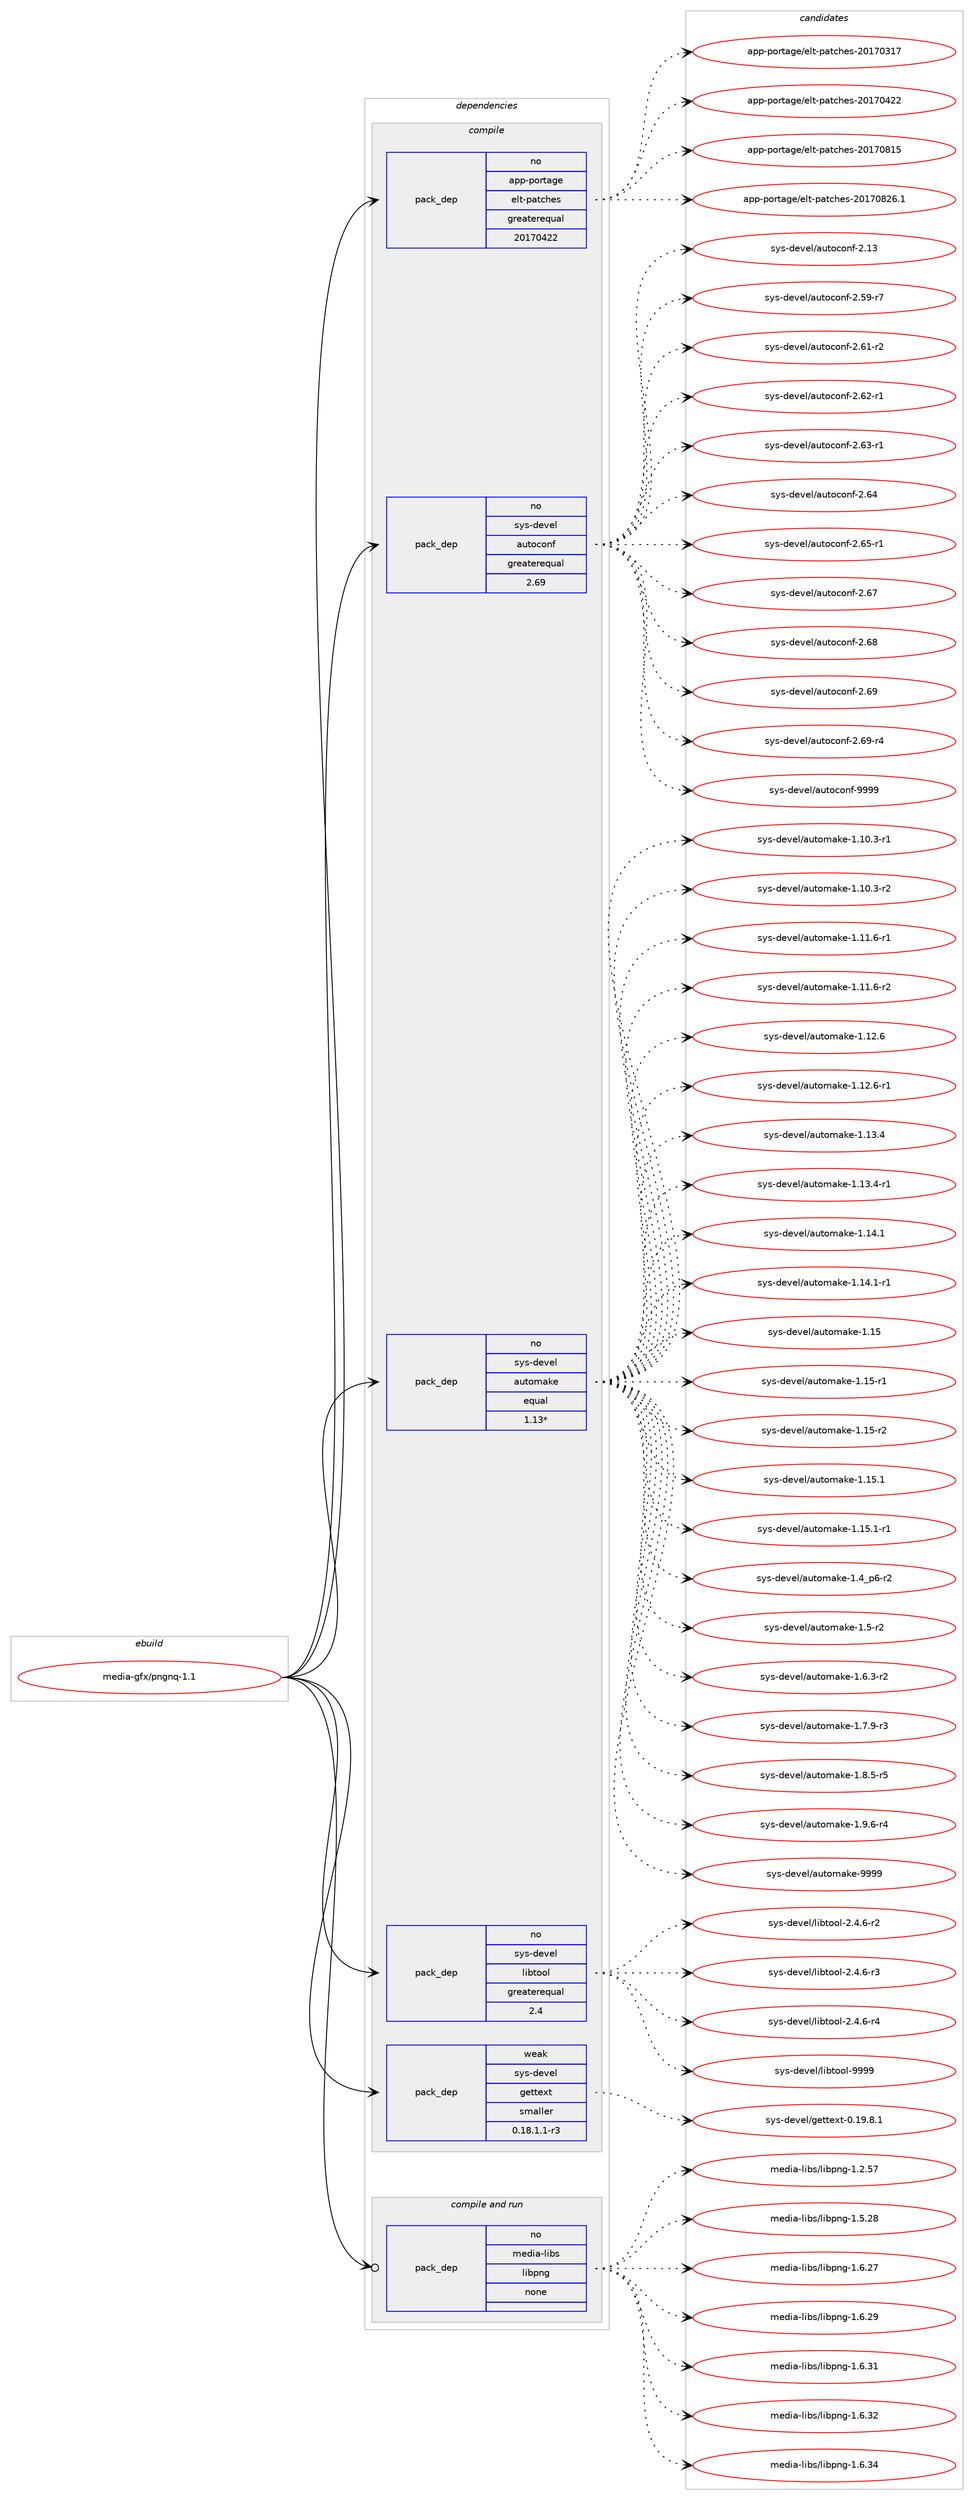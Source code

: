 digraph prolog {

# *************
# Graph options
# *************

newrank=true;
concentrate=true;
compound=true;
graph [rankdir=LR,fontname=Helvetica,fontsize=10,ranksep=1.5];#, ranksep=2.5, nodesep=0.2];
edge  [arrowhead=vee];
node  [fontname=Helvetica,fontsize=10];

# **********
# The ebuild
# **********

subgraph cluster_leftcol {
color=gray;
rank=same;
label=<<i>ebuild</i>>;
id [label="media-gfx/pngnq-1.1", color=red, width=4, href="../media-gfx/pngnq-1.1.svg"];
}

# ****************
# The dependencies
# ****************

subgraph cluster_midcol {
color=gray;
label=<<i>dependencies</i>>;
subgraph cluster_compile {
fillcolor="#eeeeee";
style=filled;
label=<<i>compile</i>>;
subgraph pack263530 {
dependency357361 [label=<<TABLE BORDER="0" CELLBORDER="1" CELLSPACING="0" CELLPADDING="4" WIDTH="220"><TR><TD ROWSPAN="6" CELLPADDING="30">pack_dep</TD></TR><TR><TD WIDTH="110">no</TD></TR><TR><TD>app-portage</TD></TR><TR><TD>elt-patches</TD></TR><TR><TD>greaterequal</TD></TR><TR><TD>20170422</TD></TR></TABLE>>, shape=none, color=blue];
}
id:e -> dependency357361:w [weight=20,style="solid",arrowhead="vee"];
subgraph pack263531 {
dependency357362 [label=<<TABLE BORDER="0" CELLBORDER="1" CELLSPACING="0" CELLPADDING="4" WIDTH="220"><TR><TD ROWSPAN="6" CELLPADDING="30">pack_dep</TD></TR><TR><TD WIDTH="110">no</TD></TR><TR><TD>sys-devel</TD></TR><TR><TD>autoconf</TD></TR><TR><TD>greaterequal</TD></TR><TR><TD>2.69</TD></TR></TABLE>>, shape=none, color=blue];
}
id:e -> dependency357362:w [weight=20,style="solid",arrowhead="vee"];
subgraph pack263532 {
dependency357363 [label=<<TABLE BORDER="0" CELLBORDER="1" CELLSPACING="0" CELLPADDING="4" WIDTH="220"><TR><TD ROWSPAN="6" CELLPADDING="30">pack_dep</TD></TR><TR><TD WIDTH="110">no</TD></TR><TR><TD>sys-devel</TD></TR><TR><TD>automake</TD></TR><TR><TD>equal</TD></TR><TR><TD>1.13*</TD></TR></TABLE>>, shape=none, color=blue];
}
id:e -> dependency357363:w [weight=20,style="solid",arrowhead="vee"];
subgraph pack263533 {
dependency357364 [label=<<TABLE BORDER="0" CELLBORDER="1" CELLSPACING="0" CELLPADDING="4" WIDTH="220"><TR><TD ROWSPAN="6" CELLPADDING="30">pack_dep</TD></TR><TR><TD WIDTH="110">no</TD></TR><TR><TD>sys-devel</TD></TR><TR><TD>libtool</TD></TR><TR><TD>greaterequal</TD></TR><TR><TD>2.4</TD></TR></TABLE>>, shape=none, color=blue];
}
id:e -> dependency357364:w [weight=20,style="solid",arrowhead="vee"];
subgraph pack263534 {
dependency357365 [label=<<TABLE BORDER="0" CELLBORDER="1" CELLSPACING="0" CELLPADDING="4" WIDTH="220"><TR><TD ROWSPAN="6" CELLPADDING="30">pack_dep</TD></TR><TR><TD WIDTH="110">weak</TD></TR><TR><TD>sys-devel</TD></TR><TR><TD>gettext</TD></TR><TR><TD>smaller</TD></TR><TR><TD>0.18.1.1-r3</TD></TR></TABLE>>, shape=none, color=blue];
}
id:e -> dependency357365:w [weight=20,style="solid",arrowhead="vee"];
}
subgraph cluster_compileandrun {
fillcolor="#eeeeee";
style=filled;
label=<<i>compile and run</i>>;
subgraph pack263535 {
dependency357366 [label=<<TABLE BORDER="0" CELLBORDER="1" CELLSPACING="0" CELLPADDING="4" WIDTH="220"><TR><TD ROWSPAN="6" CELLPADDING="30">pack_dep</TD></TR><TR><TD WIDTH="110">no</TD></TR><TR><TD>media-libs</TD></TR><TR><TD>libpng</TD></TR><TR><TD>none</TD></TR><TR><TD></TD></TR></TABLE>>, shape=none, color=blue];
}
id:e -> dependency357366:w [weight=20,style="solid",arrowhead="odotvee"];
}
subgraph cluster_run {
fillcolor="#eeeeee";
style=filled;
label=<<i>run</i>>;
}
}

# **************
# The candidates
# **************

subgraph cluster_choices {
rank=same;
color=gray;
label=<<i>candidates</i>>;

subgraph choice263530 {
color=black;
nodesep=1;
choice97112112451121111141169710310147101108116451129711699104101115455048495548514955 [label="app-portage/elt-patches-20170317", color=red, width=4,href="../app-portage/elt-patches-20170317.svg"];
choice97112112451121111141169710310147101108116451129711699104101115455048495548525050 [label="app-portage/elt-patches-20170422", color=red, width=4,href="../app-portage/elt-patches-20170422.svg"];
choice97112112451121111141169710310147101108116451129711699104101115455048495548564953 [label="app-portage/elt-patches-20170815", color=red, width=4,href="../app-portage/elt-patches-20170815.svg"];
choice971121124511211111411697103101471011081164511297116991041011154550484955485650544649 [label="app-portage/elt-patches-20170826.1", color=red, width=4,href="../app-portage/elt-patches-20170826.1.svg"];
dependency357361:e -> choice97112112451121111141169710310147101108116451129711699104101115455048495548514955:w [style=dotted,weight="100"];
dependency357361:e -> choice97112112451121111141169710310147101108116451129711699104101115455048495548525050:w [style=dotted,weight="100"];
dependency357361:e -> choice97112112451121111141169710310147101108116451129711699104101115455048495548564953:w [style=dotted,weight="100"];
dependency357361:e -> choice971121124511211111411697103101471011081164511297116991041011154550484955485650544649:w [style=dotted,weight="100"];
}
subgraph choice263531 {
color=black;
nodesep=1;
choice115121115451001011181011084797117116111991111101024550464951 [label="sys-devel/autoconf-2.13", color=red, width=4,href="../sys-devel/autoconf-2.13.svg"];
choice1151211154510010111810110847971171161119911111010245504653574511455 [label="sys-devel/autoconf-2.59-r7", color=red, width=4,href="../sys-devel/autoconf-2.59-r7.svg"];
choice1151211154510010111810110847971171161119911111010245504654494511450 [label="sys-devel/autoconf-2.61-r2", color=red, width=4,href="../sys-devel/autoconf-2.61-r2.svg"];
choice1151211154510010111810110847971171161119911111010245504654504511449 [label="sys-devel/autoconf-2.62-r1", color=red, width=4,href="../sys-devel/autoconf-2.62-r1.svg"];
choice1151211154510010111810110847971171161119911111010245504654514511449 [label="sys-devel/autoconf-2.63-r1", color=red, width=4,href="../sys-devel/autoconf-2.63-r1.svg"];
choice115121115451001011181011084797117116111991111101024550465452 [label="sys-devel/autoconf-2.64", color=red, width=4,href="../sys-devel/autoconf-2.64.svg"];
choice1151211154510010111810110847971171161119911111010245504654534511449 [label="sys-devel/autoconf-2.65-r1", color=red, width=4,href="../sys-devel/autoconf-2.65-r1.svg"];
choice115121115451001011181011084797117116111991111101024550465455 [label="sys-devel/autoconf-2.67", color=red, width=4,href="../sys-devel/autoconf-2.67.svg"];
choice115121115451001011181011084797117116111991111101024550465456 [label="sys-devel/autoconf-2.68", color=red, width=4,href="../sys-devel/autoconf-2.68.svg"];
choice115121115451001011181011084797117116111991111101024550465457 [label="sys-devel/autoconf-2.69", color=red, width=4,href="../sys-devel/autoconf-2.69.svg"];
choice1151211154510010111810110847971171161119911111010245504654574511452 [label="sys-devel/autoconf-2.69-r4", color=red, width=4,href="../sys-devel/autoconf-2.69-r4.svg"];
choice115121115451001011181011084797117116111991111101024557575757 [label="sys-devel/autoconf-9999", color=red, width=4,href="../sys-devel/autoconf-9999.svg"];
dependency357362:e -> choice115121115451001011181011084797117116111991111101024550464951:w [style=dotted,weight="100"];
dependency357362:e -> choice1151211154510010111810110847971171161119911111010245504653574511455:w [style=dotted,weight="100"];
dependency357362:e -> choice1151211154510010111810110847971171161119911111010245504654494511450:w [style=dotted,weight="100"];
dependency357362:e -> choice1151211154510010111810110847971171161119911111010245504654504511449:w [style=dotted,weight="100"];
dependency357362:e -> choice1151211154510010111810110847971171161119911111010245504654514511449:w [style=dotted,weight="100"];
dependency357362:e -> choice115121115451001011181011084797117116111991111101024550465452:w [style=dotted,weight="100"];
dependency357362:e -> choice1151211154510010111810110847971171161119911111010245504654534511449:w [style=dotted,weight="100"];
dependency357362:e -> choice115121115451001011181011084797117116111991111101024550465455:w [style=dotted,weight="100"];
dependency357362:e -> choice115121115451001011181011084797117116111991111101024550465456:w [style=dotted,weight="100"];
dependency357362:e -> choice115121115451001011181011084797117116111991111101024550465457:w [style=dotted,weight="100"];
dependency357362:e -> choice1151211154510010111810110847971171161119911111010245504654574511452:w [style=dotted,weight="100"];
dependency357362:e -> choice115121115451001011181011084797117116111991111101024557575757:w [style=dotted,weight="100"];
}
subgraph choice263532 {
color=black;
nodesep=1;
choice11512111545100101118101108479711711611110997107101454946494846514511449 [label="sys-devel/automake-1.10.3-r1", color=red, width=4,href="../sys-devel/automake-1.10.3-r1.svg"];
choice11512111545100101118101108479711711611110997107101454946494846514511450 [label="sys-devel/automake-1.10.3-r2", color=red, width=4,href="../sys-devel/automake-1.10.3-r2.svg"];
choice11512111545100101118101108479711711611110997107101454946494946544511449 [label="sys-devel/automake-1.11.6-r1", color=red, width=4,href="../sys-devel/automake-1.11.6-r1.svg"];
choice11512111545100101118101108479711711611110997107101454946494946544511450 [label="sys-devel/automake-1.11.6-r2", color=red, width=4,href="../sys-devel/automake-1.11.6-r2.svg"];
choice1151211154510010111810110847971171161111099710710145494649504654 [label="sys-devel/automake-1.12.6", color=red, width=4,href="../sys-devel/automake-1.12.6.svg"];
choice11512111545100101118101108479711711611110997107101454946495046544511449 [label="sys-devel/automake-1.12.6-r1", color=red, width=4,href="../sys-devel/automake-1.12.6-r1.svg"];
choice1151211154510010111810110847971171161111099710710145494649514652 [label="sys-devel/automake-1.13.4", color=red, width=4,href="../sys-devel/automake-1.13.4.svg"];
choice11512111545100101118101108479711711611110997107101454946495146524511449 [label="sys-devel/automake-1.13.4-r1", color=red, width=4,href="../sys-devel/automake-1.13.4-r1.svg"];
choice1151211154510010111810110847971171161111099710710145494649524649 [label="sys-devel/automake-1.14.1", color=red, width=4,href="../sys-devel/automake-1.14.1.svg"];
choice11512111545100101118101108479711711611110997107101454946495246494511449 [label="sys-devel/automake-1.14.1-r1", color=red, width=4,href="../sys-devel/automake-1.14.1-r1.svg"];
choice115121115451001011181011084797117116111109971071014549464953 [label="sys-devel/automake-1.15", color=red, width=4,href="../sys-devel/automake-1.15.svg"];
choice1151211154510010111810110847971171161111099710710145494649534511449 [label="sys-devel/automake-1.15-r1", color=red, width=4,href="../sys-devel/automake-1.15-r1.svg"];
choice1151211154510010111810110847971171161111099710710145494649534511450 [label="sys-devel/automake-1.15-r2", color=red, width=4,href="../sys-devel/automake-1.15-r2.svg"];
choice1151211154510010111810110847971171161111099710710145494649534649 [label="sys-devel/automake-1.15.1", color=red, width=4,href="../sys-devel/automake-1.15.1.svg"];
choice11512111545100101118101108479711711611110997107101454946495346494511449 [label="sys-devel/automake-1.15.1-r1", color=red, width=4,href="../sys-devel/automake-1.15.1-r1.svg"];
choice115121115451001011181011084797117116111109971071014549465295112544511450 [label="sys-devel/automake-1.4_p6-r2", color=red, width=4,href="../sys-devel/automake-1.4_p6-r2.svg"];
choice11512111545100101118101108479711711611110997107101454946534511450 [label="sys-devel/automake-1.5-r2", color=red, width=4,href="../sys-devel/automake-1.5-r2.svg"];
choice115121115451001011181011084797117116111109971071014549465446514511450 [label="sys-devel/automake-1.6.3-r2", color=red, width=4,href="../sys-devel/automake-1.6.3-r2.svg"];
choice115121115451001011181011084797117116111109971071014549465546574511451 [label="sys-devel/automake-1.7.9-r3", color=red, width=4,href="../sys-devel/automake-1.7.9-r3.svg"];
choice115121115451001011181011084797117116111109971071014549465646534511453 [label="sys-devel/automake-1.8.5-r5", color=red, width=4,href="../sys-devel/automake-1.8.5-r5.svg"];
choice115121115451001011181011084797117116111109971071014549465746544511452 [label="sys-devel/automake-1.9.6-r4", color=red, width=4,href="../sys-devel/automake-1.9.6-r4.svg"];
choice115121115451001011181011084797117116111109971071014557575757 [label="sys-devel/automake-9999", color=red, width=4,href="../sys-devel/automake-9999.svg"];
dependency357363:e -> choice11512111545100101118101108479711711611110997107101454946494846514511449:w [style=dotted,weight="100"];
dependency357363:e -> choice11512111545100101118101108479711711611110997107101454946494846514511450:w [style=dotted,weight="100"];
dependency357363:e -> choice11512111545100101118101108479711711611110997107101454946494946544511449:w [style=dotted,weight="100"];
dependency357363:e -> choice11512111545100101118101108479711711611110997107101454946494946544511450:w [style=dotted,weight="100"];
dependency357363:e -> choice1151211154510010111810110847971171161111099710710145494649504654:w [style=dotted,weight="100"];
dependency357363:e -> choice11512111545100101118101108479711711611110997107101454946495046544511449:w [style=dotted,weight="100"];
dependency357363:e -> choice1151211154510010111810110847971171161111099710710145494649514652:w [style=dotted,weight="100"];
dependency357363:e -> choice11512111545100101118101108479711711611110997107101454946495146524511449:w [style=dotted,weight="100"];
dependency357363:e -> choice1151211154510010111810110847971171161111099710710145494649524649:w [style=dotted,weight="100"];
dependency357363:e -> choice11512111545100101118101108479711711611110997107101454946495246494511449:w [style=dotted,weight="100"];
dependency357363:e -> choice115121115451001011181011084797117116111109971071014549464953:w [style=dotted,weight="100"];
dependency357363:e -> choice1151211154510010111810110847971171161111099710710145494649534511449:w [style=dotted,weight="100"];
dependency357363:e -> choice1151211154510010111810110847971171161111099710710145494649534511450:w [style=dotted,weight="100"];
dependency357363:e -> choice1151211154510010111810110847971171161111099710710145494649534649:w [style=dotted,weight="100"];
dependency357363:e -> choice11512111545100101118101108479711711611110997107101454946495346494511449:w [style=dotted,weight="100"];
dependency357363:e -> choice115121115451001011181011084797117116111109971071014549465295112544511450:w [style=dotted,weight="100"];
dependency357363:e -> choice11512111545100101118101108479711711611110997107101454946534511450:w [style=dotted,weight="100"];
dependency357363:e -> choice115121115451001011181011084797117116111109971071014549465446514511450:w [style=dotted,weight="100"];
dependency357363:e -> choice115121115451001011181011084797117116111109971071014549465546574511451:w [style=dotted,weight="100"];
dependency357363:e -> choice115121115451001011181011084797117116111109971071014549465646534511453:w [style=dotted,weight="100"];
dependency357363:e -> choice115121115451001011181011084797117116111109971071014549465746544511452:w [style=dotted,weight="100"];
dependency357363:e -> choice115121115451001011181011084797117116111109971071014557575757:w [style=dotted,weight="100"];
}
subgraph choice263533 {
color=black;
nodesep=1;
choice1151211154510010111810110847108105981161111111084550465246544511450 [label="sys-devel/libtool-2.4.6-r2", color=red, width=4,href="../sys-devel/libtool-2.4.6-r2.svg"];
choice1151211154510010111810110847108105981161111111084550465246544511451 [label="sys-devel/libtool-2.4.6-r3", color=red, width=4,href="../sys-devel/libtool-2.4.6-r3.svg"];
choice1151211154510010111810110847108105981161111111084550465246544511452 [label="sys-devel/libtool-2.4.6-r4", color=red, width=4,href="../sys-devel/libtool-2.4.6-r4.svg"];
choice1151211154510010111810110847108105981161111111084557575757 [label="sys-devel/libtool-9999", color=red, width=4,href="../sys-devel/libtool-9999.svg"];
dependency357364:e -> choice1151211154510010111810110847108105981161111111084550465246544511450:w [style=dotted,weight="100"];
dependency357364:e -> choice1151211154510010111810110847108105981161111111084550465246544511451:w [style=dotted,weight="100"];
dependency357364:e -> choice1151211154510010111810110847108105981161111111084550465246544511452:w [style=dotted,weight="100"];
dependency357364:e -> choice1151211154510010111810110847108105981161111111084557575757:w [style=dotted,weight="100"];
}
subgraph choice263534 {
color=black;
nodesep=1;
choice1151211154510010111810110847103101116116101120116454846495746564649 [label="sys-devel/gettext-0.19.8.1", color=red, width=4,href="../sys-devel/gettext-0.19.8.1.svg"];
dependency357365:e -> choice1151211154510010111810110847103101116116101120116454846495746564649:w [style=dotted,weight="100"];
}
subgraph choice263535 {
color=black;
nodesep=1;
choice109101100105974510810598115471081059811211010345494650465355 [label="media-libs/libpng-1.2.57", color=red, width=4,href="../media-libs/libpng-1.2.57.svg"];
choice109101100105974510810598115471081059811211010345494653465056 [label="media-libs/libpng-1.5.28", color=red, width=4,href="../media-libs/libpng-1.5.28.svg"];
choice109101100105974510810598115471081059811211010345494654465055 [label="media-libs/libpng-1.6.27", color=red, width=4,href="../media-libs/libpng-1.6.27.svg"];
choice109101100105974510810598115471081059811211010345494654465057 [label="media-libs/libpng-1.6.29", color=red, width=4,href="../media-libs/libpng-1.6.29.svg"];
choice109101100105974510810598115471081059811211010345494654465149 [label="media-libs/libpng-1.6.31", color=red, width=4,href="../media-libs/libpng-1.6.31.svg"];
choice109101100105974510810598115471081059811211010345494654465150 [label="media-libs/libpng-1.6.32", color=red, width=4,href="../media-libs/libpng-1.6.32.svg"];
choice109101100105974510810598115471081059811211010345494654465152 [label="media-libs/libpng-1.6.34", color=red, width=4,href="../media-libs/libpng-1.6.34.svg"];
dependency357366:e -> choice109101100105974510810598115471081059811211010345494650465355:w [style=dotted,weight="100"];
dependency357366:e -> choice109101100105974510810598115471081059811211010345494653465056:w [style=dotted,weight="100"];
dependency357366:e -> choice109101100105974510810598115471081059811211010345494654465055:w [style=dotted,weight="100"];
dependency357366:e -> choice109101100105974510810598115471081059811211010345494654465057:w [style=dotted,weight="100"];
dependency357366:e -> choice109101100105974510810598115471081059811211010345494654465149:w [style=dotted,weight="100"];
dependency357366:e -> choice109101100105974510810598115471081059811211010345494654465150:w [style=dotted,weight="100"];
dependency357366:e -> choice109101100105974510810598115471081059811211010345494654465152:w [style=dotted,weight="100"];
}
}

}
